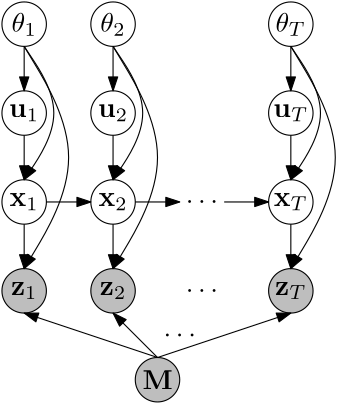 <?xml version="1.0"?>
<!DOCTYPE ipe SYSTEM "ipe.dtd">
<ipe version="70005" creator="Ipe 7.1.4">
<info created="D:20141101024503" modified="D:20141102142806"/>
<ipestyle name="basic">
<symbol name="arrow/arc(spx)">
<path stroke="sym-stroke" fill="sym-stroke" pen="sym-pen">
0 0 m
-1 0.333 l
-1 -0.333 l
h
</path>
</symbol>
<symbol name="arrow/farc(spx)">
<path stroke="sym-stroke" fill="white" pen="sym-pen">
0 0 m
-1 0.333 l
-1 -0.333 l
h
</path>
</symbol>
<symbol name="mark/circle(sx)" transformations="translations">
<path fill="sym-stroke">
0.6 0 0 0.6 0 0 e
0.4 0 0 0.4 0 0 e
</path>
</symbol>
<symbol name="mark/disk(sx)" transformations="translations">
<path fill="sym-stroke">
0.6 0 0 0.6 0 0 e
</path>
</symbol>
<symbol name="mark/fdisk(sfx)" transformations="translations">
<group>
<path fill="sym-fill">
0.5 0 0 0.5 0 0 e
</path>
<path fill="sym-stroke" fillrule="eofill">
0.6 0 0 0.6 0 0 e
0.4 0 0 0.4 0 0 e
</path>
</group>
</symbol>
<symbol name="mark/box(sx)" transformations="translations">
<path fill="sym-stroke" fillrule="eofill">
-0.6 -0.6 m
0.6 -0.6 l
0.6 0.6 l
-0.6 0.6 l
h
-0.4 -0.4 m
0.4 -0.4 l
0.4 0.4 l
-0.4 0.4 l
h
</path>
</symbol>
<symbol name="mark/square(sx)" transformations="translations">
<path fill="sym-stroke">
-0.6 -0.6 m
0.6 -0.6 l
0.6 0.6 l
-0.6 0.6 l
h
</path>
</symbol>
<symbol name="mark/fsquare(sfx)" transformations="translations">
<group>
<path fill="sym-fill">
-0.5 -0.5 m
0.5 -0.5 l
0.5 0.5 l
-0.5 0.5 l
h
</path>
<path fill="sym-stroke" fillrule="eofill">
-0.6 -0.6 m
0.6 -0.6 l
0.6 0.6 l
-0.6 0.6 l
h
-0.4 -0.4 m
0.4 -0.4 l
0.4 0.4 l
-0.4 0.4 l
h
</path>
</group>
</symbol>
<symbol name="mark/cross(sx)" transformations="translations">
<group>
<path fill="sym-stroke">
-0.43 -0.57 m
0.57 0.43 l
0.43 0.57 l
-0.57 -0.43 l
h
</path>
<path fill="sym-stroke">
-0.43 0.57 m
0.57 -0.43 l
0.43 -0.57 l
-0.57 0.43 l
h
</path>
</group>
</symbol>
<symbol name="arrow/fnormal(spx)">
<path stroke="sym-stroke" fill="white" pen="sym-pen">
0 0 m
-1 0.333 l
-1 -0.333 l
h
</path>
</symbol>
<symbol name="arrow/pointed(spx)">
<path stroke="sym-stroke" fill="sym-stroke" pen="sym-pen">
0 0 m
-1 0.333 l
-0.8 0 l
-1 -0.333 l
h
</path>
</symbol>
<symbol name="arrow/fpointed(spx)">
<path stroke="sym-stroke" fill="white" pen="sym-pen">
0 0 m
-1 0.333 l
-0.8 0 l
-1 -0.333 l
h
</path>
</symbol>
<symbol name="arrow/linear(spx)">
<path stroke="sym-stroke" pen="sym-pen">
-1 0.333 m
0 0 l
-1 -0.333 l
</path>
</symbol>
<symbol name="arrow/fdouble(spx)">
<path stroke="sym-stroke" fill="white" pen="sym-pen">
0 0 m
-1 0.333 l
-1 -0.333 l
h
-1 0 m
-2 0.333 l
-2 -0.333 l
h
</path>
</symbol>
<symbol name="arrow/double(spx)">
<path stroke="sym-stroke" fill="sym-stroke" pen="sym-pen">
0 0 m
-1 0.333 l
-1 -0.333 l
h
-1 0 m
-2 0.333 l
-2 -0.333 l
h
</path>
</symbol>
<pen name="heavier" value="0.8"/>
<pen name="fat" value="1.2"/>
<pen name="ultrafat" value="2"/>
<symbolsize name="large" value="5"/>
<symbolsize name="small" value="2"/>
<symbolsize name="tiny" value="1.1"/>
<arrowsize name="large" value="10"/>
<arrowsize name="small" value="5"/>
<arrowsize name="tiny" value="3"/>
<color name="red" value="1 0 0"/>
<color name="green" value="0 1 0"/>
<color name="blue" value="0 0 1"/>
<color name="yellow" value="1 1 0"/>
<color name="orange" value="1 0.647 0"/>
<color name="gold" value="1 0.843 0"/>
<color name="purple" value="0.627 0.125 0.941"/>
<color name="gray" value="0.745"/>
<color name="brown" value="0.647 0.165 0.165"/>
<color name="navy" value="0 0 0.502"/>
<color name="pink" value="1 0.753 0.796"/>
<color name="seagreen" value="0.18 0.545 0.341"/>
<color name="turquoise" value="0.251 0.878 0.816"/>
<color name="violet" value="0.933 0.51 0.933"/>
<color name="darkblue" value="0 0 0.545"/>
<color name="darkcyan" value="0 0.545 0.545"/>
<color name="darkgray" value="0.663"/>
<color name="darkgreen" value="0 0.392 0"/>
<color name="darkmagenta" value="0.545 0 0.545"/>
<color name="darkorange" value="1 0.549 0"/>
<color name="darkred" value="0.545 0 0"/>
<color name="lightblue" value="0.678 0.847 0.902"/>
<color name="lightcyan" value="0.878 1 1"/>
<color name="lightgray" value="0.827"/>
<color name="lightgreen" value="0.565 0.933 0.565"/>
<color name="lightyellow" value="1 1 0.878"/>
<dashstyle name="dashed" value="[4] 0"/>
<dashstyle name="dotted" value="[1 3] 0"/>
<dashstyle name="dash dotted" value="[4 2 1 2] 0"/>
<dashstyle name="dash dot dotted" value="[4 2 1 2 1 2] 0"/>
<textsize name="large" value="\large"/>
<textsize name="Large" value="\Large"/>
<textsize name="LARGE" value="\LARGE"/>
<textsize name="huge" value="\huge"/>
<textsize name="Huge" value="\Huge"/>
<textsize name="small" value="\small"/>
<textsize name="footnote" value="\footnotesize"/>
<textsize name="tiny" value="\tiny"/>
<textstyle name="center" begin="\begin{center}" end="\end{center}"/>
<textstyle name="itemize" begin="\begin{itemize}" end="\end{itemize}"/>
<textstyle name="item" begin="\begin{itemize}\item{}" end="\end{itemize}"/>
<gridsize name="4 pts" value="4"/>
<gridsize name="8 pts (~3 mm)" value="8"/>
<gridsize name="16 pts (~6 mm)" value="16"/>
<gridsize name="32 pts (~12 mm)" value="32"/>
<gridsize name="10 pts (~3.5 mm)" value="10"/>
<gridsize name="20 pts (~7 mm)" value="20"/>
<gridsize name="14 pts (~5 mm)" value="14"/>
<gridsize name="28 pts (~10 mm)" value="28"/>
<gridsize name="56 pts (~20 mm)" value="56"/>
<anglesize name="90 deg" value="90"/>
<anglesize name="60 deg" value="60"/>
<anglesize name="45 deg" value="45"/>
<anglesize name="30 deg" value="30"/>
<anglesize name="22.5 deg" value="22.5"/>
<tiling name="falling" angle="-60" step="4" width="1"/>
<tiling name="rising" angle="30" step="4" width="1"/>
</ipestyle>
<page>
<layer name="alpha"/>
<view layers="alpha" active="alpha"/>
<text layer="alpha" matrix="1 0 0 1 0 32" transformations="translations" pos="80 688" stroke="black" type="label" width="10.516" height="4.432" depth="1.49" halign="center" valign="center">$\mathbf x_1$</text>
<text matrix="1 0 0 1 -32 32" transformations="translations" pos="144 688" stroke="black" type="label" width="10.516" height="4.432" depth="1.49" halign="center" valign="center">$\mathbf x_2$</text>
<text matrix="1 0 0 1 -96 32" transformations="translations" pos="272 688" stroke="black" type="label" width="12.323" height="4.432" depth="1.49" halign="center" valign="center">$\mathbf x_T$</text>
<text matrix="1 0 0 1 -64 32" transformations="translations" pos="208 688" stroke="black" type="label" width="11.623" height="4.428" depth="0" halign="center" valign="center">$\cdots$</text>
<text matrix="1 0 0 1 -64 64" transformations="translations" pos="208 624" stroke="black" type="label" width="11.623" height="4.428" depth="0" halign="center" valign="center">$\cdots$</text>
<text transformations="translations" pos="80 752" stroke="black" type="label" width="10.834" height="4.432" depth="1.49" halign="center" valign="center">$\mathbf u_1$</text>
<text matrix="1 0 0 1 -32 0" transformations="translations" pos="144 752" stroke="black" type="label" width="10.834" height="4.432" depth="1.49" halign="center" valign="center">$\mathbf u_2$</text>
<text matrix="1 0 0 1 -96 0" transformations="translations" pos="272 752" stroke="black" type="label" width="12.641" height="4.432" depth="1.49" halign="center" valign="center">$\mathbf u_T$</text>
<path stroke="black">
8 0 0 8 80 752 e
</path>
<path matrix="1 0 0 1 -32 0" stroke="black">
8 0 0 8 144 752 e
</path>
<path matrix="1 0 0 1 -96 0" stroke="black">
8 0 0 8 272 752 e
</path>
<path stroke="black">
8 0 0 8 80 720 e
</path>
<path matrix="1 0 0 1 -32 0" stroke="black">
8 0 0 8 144 720 e
</path>
<path matrix="1 0 0 1 -96 0" stroke="black">
8 0 0 8 272 720 e
</path>
<path stroke="black" fill="gray">
8 0 0 8 80 688 e
</path>
<path matrix="1 0 0 1 -32 0" stroke="black" fill="gray">
8 0 0 8 144 688 e
</path>
<path matrix="1 0 0 1 -96 0" stroke="black" fill="gray">
8 0 0 8 272 688 e
</path>
<path stroke="black" arrow="normal/small">
80 744 m
80 728 l
</path>
<path stroke="black" arrow="normal/small">
112 744 m
112 728 l
</path>
<path stroke="black" arrow="normal/small">
176 744 m
176 728 l
</path>
<path stroke="black" arrow="normal/small">
80 712 m
80 696 l
</path>
<path stroke="black" arrow="normal/small">
112 712 m
112 696 l
</path>
<path stroke="black" arrow="normal/small">
176 712 m
176 696 l
</path>
<path stroke="black" arrow="normal/small">
88 720 m
104 720 l
</path>
<path stroke="black" arrow="normal/small">
120 720 m
136 720 l
</path>
<path stroke="black" arrow="normal/small">
152 720 m
168 720 l
</path>
<text transformations="translations" pos="80 784" stroke="black" type="label" width="9.146" height="6.923" depth="1.49" halign="center" valign="center">$\mathbf\theta_1$</text>
<text transformations="translations" pos="112 784" stroke="black" type="label" width="9.146" height="6.923" depth="1.49" halign="center" valign="center">$\mathbf\theta_2$</text>
<text transformations="translations" pos="176 784" stroke="black" type="label" width="10.953" height="6.923" depth="1.49" halign="center" valign="center">$\mathbf\theta_T$</text>
<path stroke="black">
8 0 0 8 80 784 e
</path>
<path stroke="black">
8 0 0 8 112 784 e
</path>
<path stroke="black">
8 0 0 8 176 784 e
</path>
<path stroke="black" arrow="normal/small">
80 776 m
80 760 l
</path>
<path stroke="black" arrow="normal/small">
112 776 m
112 760 l
</path>
<path stroke="black" arrow="normal/small">
176 776 m
176 760 l
</path>
<path stroke="black" arrow="normal/small">
80 776 m
96 752
80 728 s
</path>
<path stroke="black" arrow="normal/small">
112 776 m
128 752
112 728 s
</path>
<path stroke="black" arrow="normal/small">
176 776 m
192 752
176 728 s
</path>
<path stroke="black" arrow="normal/small">
176 776 m
200 736
176 696 s
</path>
<path stroke="black" arrow="normal/small">
80 776 m
104 736
80 696 s
</path>
<path stroke="black" arrow="normal/small">
112 776 m
136 736
112 696 s
</path>
<path stroke="black" fill="gray">
8 0 0 8 128 656 e
</path>
<path stroke="black" arrow="normal/small">
128 664 m
80 680 l
</path>
<path stroke="black" arrow="normal/small">
128 664 m
112 680 l
</path>
<path stroke="black" arrow="normal/small">
128 664 m
176 680 l
</path>
<text transformations="translations" pos="136 672" stroke="black" type="label" width="11.623" height="4.428" depth="0" halign="center" valign="center">$\cdots$</text>
<text transformations="translations" pos="80 688" stroke="black" type="label" width="9.561" height="4.432" depth="1.49" halign="center" valign="center">$\mathbf z_1$</text>
<text transformations="translations" pos="112 688" stroke="black" type="label" width="9.561" height="4.432" depth="1.49" halign="center" valign="center">$\mathbf z_2$</text>
<text transformations="translations" pos="176 688" stroke="black" type="label" width="11.368" height="4.432" depth="1.49" halign="center" valign="center">$\mathbf z_T$</text>
<text transformations="translations" pos="128 656" stroke="black" type="label" width="10.876" height="6.835" depth="0" halign="center" valign="center">$\mathbf M$</text>
</page>
</ipe>

